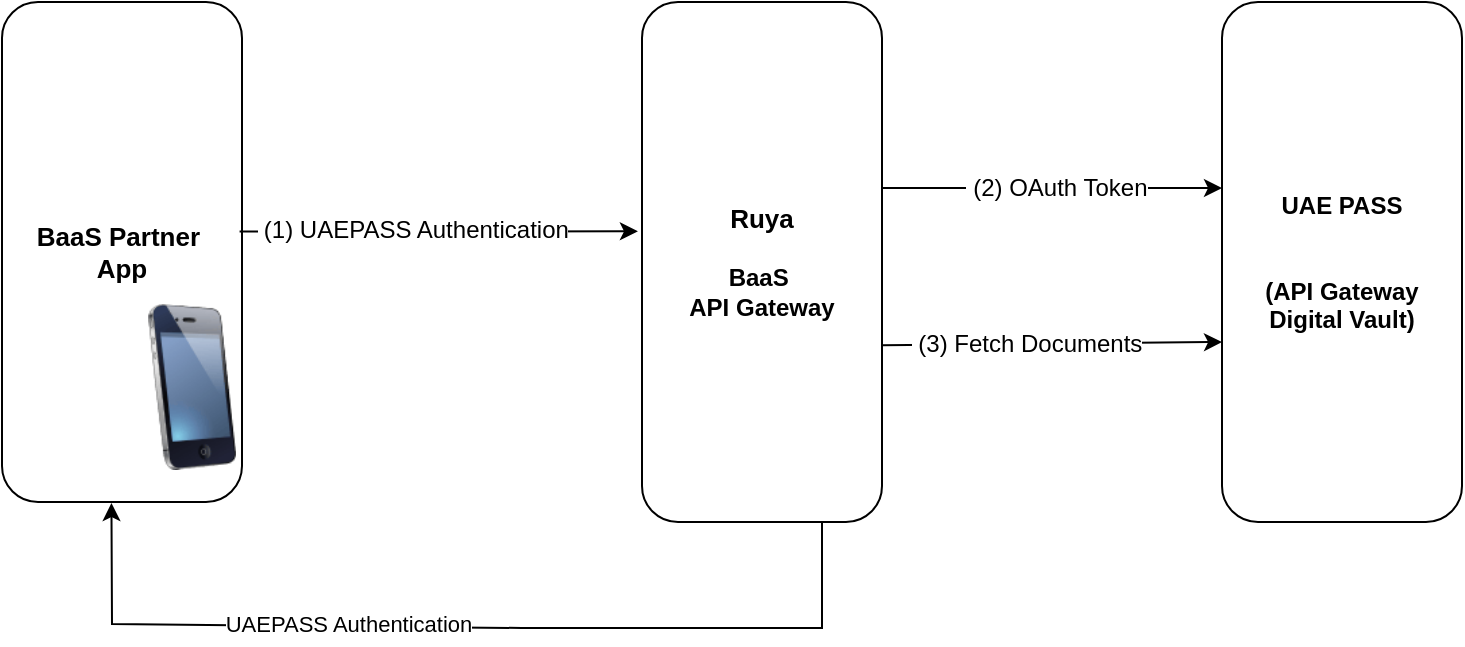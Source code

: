 <mxfile version="28.2.7">
  <diagram name="Page-1" id="uM2Wd0DcPulCl_nSy0dz">
    <mxGraphModel dx="1297" dy="843" grid="1" gridSize="10" guides="1" tooltips="1" connect="1" arrows="1" fold="1" page="1" pageScale="1" pageWidth="1100" pageHeight="850" math="0" shadow="0">
      <root>
        <mxCell id="0" />
        <mxCell id="1" parent="0" />
        <mxCell id="HFiZ4JCNKRLf1A1lZL1j-2" value="&lt;b&gt;&lt;font style=&quot;font-size: 13px;&quot;&gt;BaaS Partner&amp;nbsp;&lt;/font&gt;&lt;/b&gt;&lt;div&gt;&lt;b&gt;&lt;font style=&quot;font-size: 13px;&quot;&gt;App&lt;/font&gt;&lt;/b&gt;&lt;/div&gt;" style="rounded=1;whiteSpace=wrap;html=1;" parent="1" vertex="1">
          <mxGeometry x="70" y="129" width="120" height="250" as="geometry" />
        </mxCell>
        <mxCell id="HFiZ4JCNKRLf1A1lZL1j-10" style="edgeStyle=orthogonalEdgeStyle;rounded=0;orthogonalLoop=1;jettySize=auto;html=1;" parent="1" source="HFiZ4JCNKRLf1A1lZL1j-3" target="HFiZ4JCNKRLf1A1lZL1j-4" edge="1">
          <mxGeometry relative="1" as="geometry">
            <Array as="points">
              <mxPoint x="670" y="222" />
              <mxPoint x="670" y="222" />
            </Array>
          </mxGeometry>
        </mxCell>
        <mxCell id="HFiZ4JCNKRLf1A1lZL1j-11" value="&lt;font style=&quot;font-size: 12px;&quot;&gt;&amp;nbsp;(2) OAuth Token&lt;/font&gt;" style="edgeLabel;html=1;align=center;verticalAlign=middle;resizable=0;points=[];" parent="HFiZ4JCNKRLf1A1lZL1j-10" vertex="1" connectable="0">
          <mxGeometry x="0.025" relative="1" as="geometry">
            <mxPoint as="offset" />
          </mxGeometry>
        </mxCell>
        <mxCell id="HFiZ4JCNKRLf1A1lZL1j-3" value="&lt;b&gt;&lt;font style=&quot;font-size: 13px;&quot;&gt;Ruya&lt;/font&gt;&lt;/b&gt;&lt;div&gt;&lt;b&gt;&lt;br&gt;&lt;/b&gt;&lt;/div&gt;&lt;div&gt;&lt;b&gt;BaaS&amp;nbsp;&lt;/b&gt;&lt;div&gt;&lt;b&gt;API Gateway&lt;/b&gt;&lt;/div&gt;&lt;/div&gt;" style="rounded=1;whiteSpace=wrap;html=1;" parent="1" vertex="1">
          <mxGeometry x="390" y="129" width="120" height="260" as="geometry" />
        </mxCell>
        <mxCell id="HFiZ4JCNKRLf1A1lZL1j-4" value="&lt;b&gt;UAE PASS&lt;/b&gt;&lt;div&gt;&lt;br&gt;&lt;/div&gt;&lt;div&gt;&lt;br&gt;&lt;/div&gt;&lt;div&gt;&lt;b&gt;(API Gateway&lt;/b&gt;&lt;/div&gt;&lt;div&gt;&lt;b&gt;Digital Vault)&lt;/b&gt;&lt;/div&gt;" style="rounded=1;whiteSpace=wrap;html=1;" parent="1" vertex="1">
          <mxGeometry x="680" y="129" width="120" height="260" as="geometry" />
        </mxCell>
        <mxCell id="HFiZ4JCNKRLf1A1lZL1j-12" value="" style="endArrow=classic;html=1;rounded=0;exitX=0.997;exitY=0.66;exitDx=0;exitDy=0;exitPerimeter=0;" parent="1" source="HFiZ4JCNKRLf1A1lZL1j-3" edge="1">
          <mxGeometry width="50" height="50" relative="1" as="geometry">
            <mxPoint x="540" y="292" as="sourcePoint" />
            <mxPoint x="680" y="299" as="targetPoint" />
          </mxGeometry>
        </mxCell>
        <mxCell id="HFiZ4JCNKRLf1A1lZL1j-13" value="&lt;font style=&quot;font-size: 12px;&quot;&gt;&amp;nbsp;(3) Fetch Documents&lt;/font&gt;" style="edgeLabel;html=1;align=center;verticalAlign=middle;resizable=0;points=[];" parent="HFiZ4JCNKRLf1A1lZL1j-12" vertex="1" connectable="0">
          <mxGeometry x="-0.153" relative="1" as="geometry">
            <mxPoint as="offset" />
          </mxGeometry>
        </mxCell>
        <mxCell id="HFiZ4JCNKRLf1A1lZL1j-15" value="" style="endArrow=classic;html=1;rounded=0;entryX=-0.017;entryY=0.441;entryDx=0;entryDy=0;entryPerimeter=0;exitX=0.99;exitY=0.459;exitDx=0;exitDy=0;exitPerimeter=0;" parent="1" source="HFiZ4JCNKRLf1A1lZL1j-2" target="HFiZ4JCNKRLf1A1lZL1j-3" edge="1">
          <mxGeometry width="50" height="50" relative="1" as="geometry">
            <mxPoint x="230" y="232" as="sourcePoint" />
            <mxPoint x="280" y="182" as="targetPoint" />
          </mxGeometry>
        </mxCell>
        <mxCell id="HFiZ4JCNKRLf1A1lZL1j-16" value="&lt;font style=&quot;font-size: 12px;&quot;&gt;&amp;nbsp;(1) UAEPASS Authentication&lt;/font&gt;" style="edgeLabel;html=1;align=center;verticalAlign=middle;resizable=0;points=[];" parent="HFiZ4JCNKRLf1A1lZL1j-15" vertex="1" connectable="0">
          <mxGeometry x="-0.136" y="1" relative="1" as="geometry">
            <mxPoint as="offset" />
          </mxGeometry>
        </mxCell>
        <mxCell id="HFiZ4JCNKRLf1A1lZL1j-17" value="" style="endArrow=classic;html=1;rounded=0;entryX=0.456;entryY=1.002;entryDx=0;entryDy=0;entryPerimeter=0;" parent="1" target="HFiZ4JCNKRLf1A1lZL1j-2" edge="1">
          <mxGeometry width="50" height="50" relative="1" as="geometry">
            <mxPoint x="480" y="389" as="sourcePoint" />
            <mxPoint x="530" y="339" as="targetPoint" />
            <Array as="points">
              <mxPoint x="480" y="442" />
              <mxPoint x="330" y="442" />
              <mxPoint x="125" y="440" />
            </Array>
          </mxGeometry>
        </mxCell>
        <mxCell id="HFiZ4JCNKRLf1A1lZL1j-18" value="UAEPASS Authentication" style="edgeLabel;html=1;align=center;verticalAlign=middle;resizable=0;points=[];" parent="HFiZ4JCNKRLf1A1lZL1j-17" vertex="1" connectable="0">
          <mxGeometry x="0.239" y="-1" relative="1" as="geometry">
            <mxPoint as="offset" />
          </mxGeometry>
        </mxCell>
        <mxCell id="HFiZ4JCNKRLf1A1lZL1j-19" value="" style="image;html=1;image=img/lib/clip_art/telecommunication/iPhone_128x128.png" parent="1" vertex="1">
          <mxGeometry x="120" y="280" width="90" height="83" as="geometry" />
        </mxCell>
      </root>
    </mxGraphModel>
  </diagram>
</mxfile>
